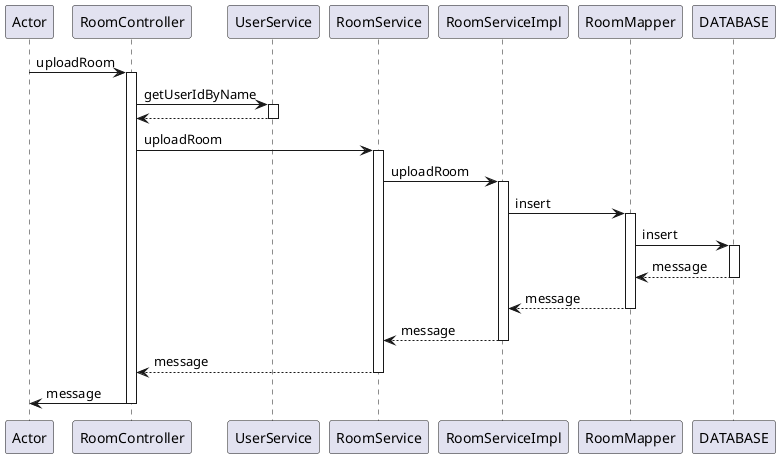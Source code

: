 @startuml
participant Actor
Actor -> RoomController : uploadRoom
activate RoomController
RoomController -> UserService : getUserIdByName
activate UserService
UserService --> RoomController
deactivate UserService
RoomController -> RoomService : uploadRoom
activate RoomService
RoomService -> RoomServiceImpl : uploadRoom
activate RoomServiceImpl
/'RoomServiceImpl调用RoomMapper，并使用其insert方法将room对象插入tb_room表'/
RoomServiceImpl -> RoomMapper : insert
activate RoomMapper
/'RoomMapper访问数据库DATABASE，并将room插入数据库'/
RoomMapper -> DATABASE : insert
activate DATABASE
DATABASE --> RoomMapper :message
deactivate DATABASE
RoomMapper --> RoomServiceImpl :message
deactivate RoomMapper
RoomServiceImpl --> RoomService :message
deactivate RoomServiceImpl
RoomService --> RoomController :message
deactivate RoomService
/'返回上传成功'/
RoomController -> Actor :message
deactivate RoomController
@enduml
